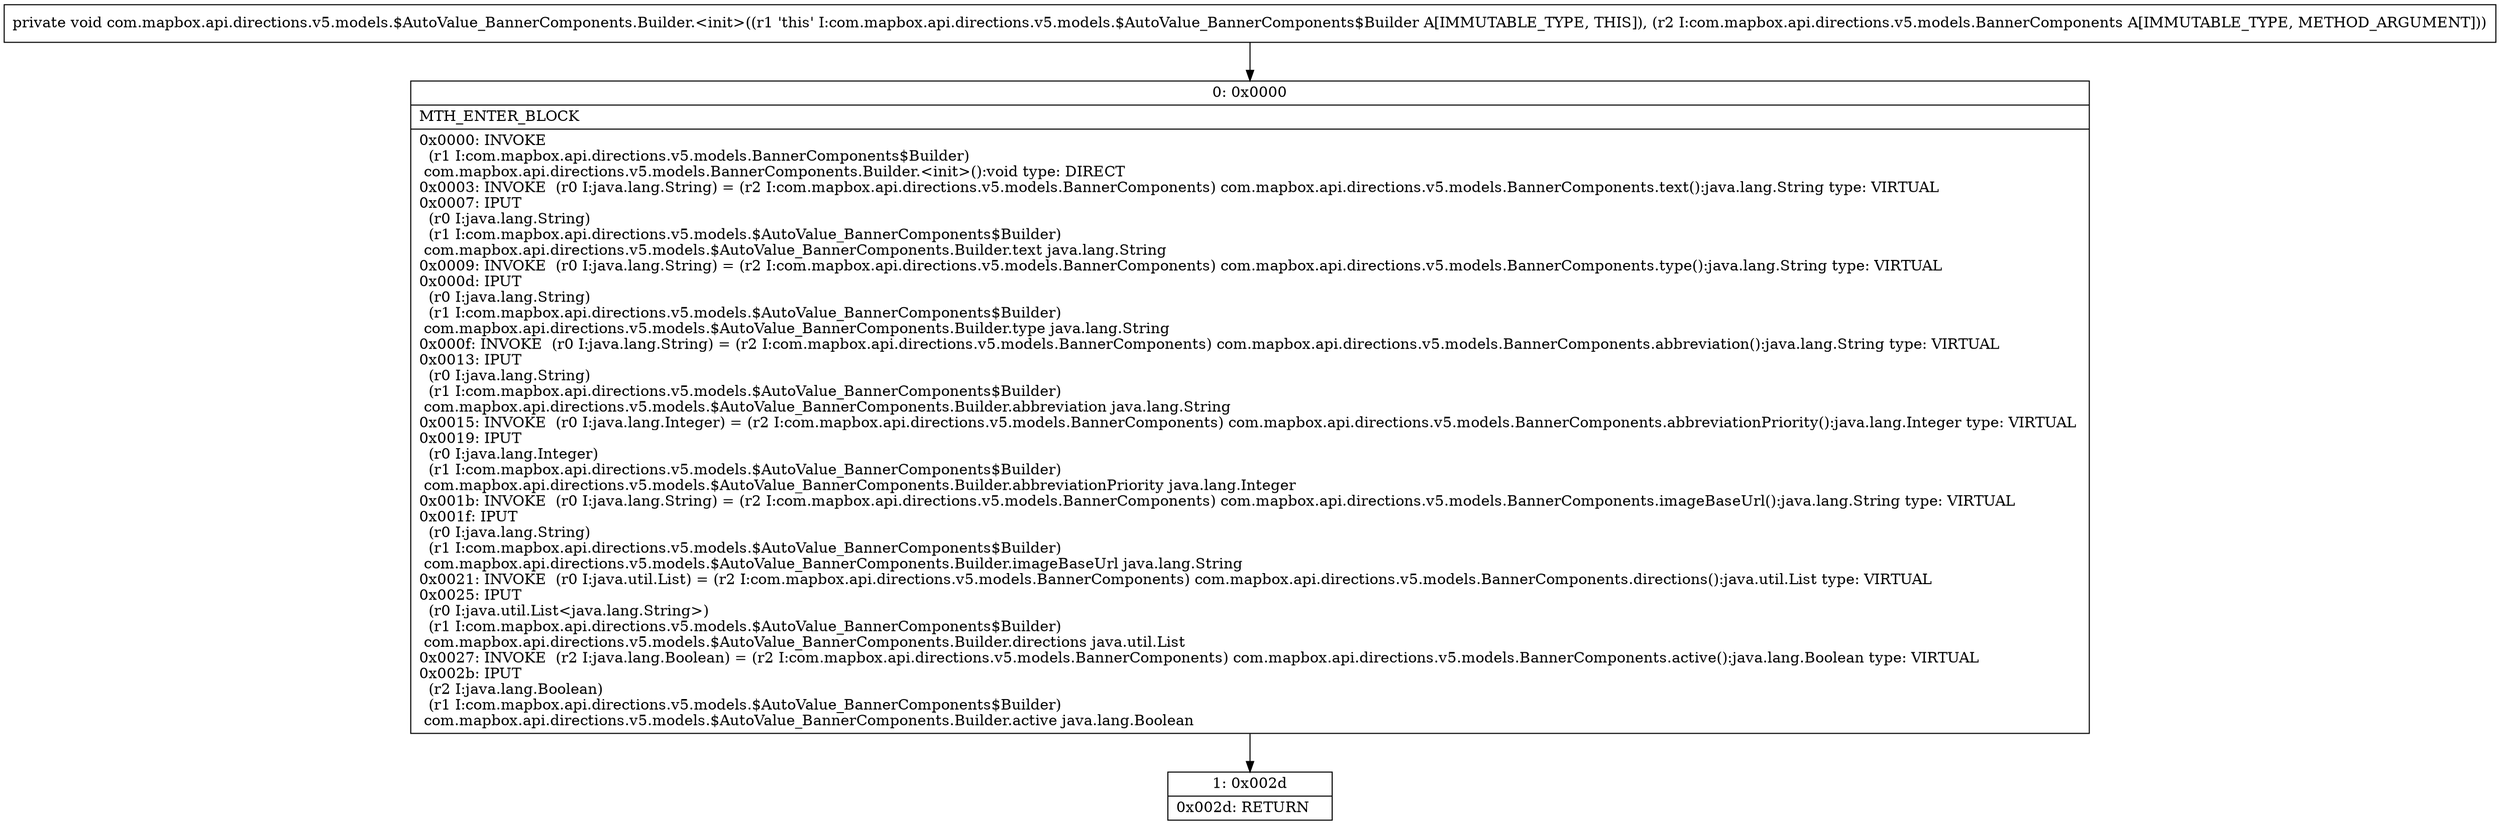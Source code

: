 digraph "CFG forcom.mapbox.api.directions.v5.models.$AutoValue_BannerComponents.Builder.\<init\>(Lcom\/mapbox\/api\/directions\/v5\/models\/BannerComponents;)V" {
Node_0 [shape=record,label="{0\:\ 0x0000|MTH_ENTER_BLOCK\l|0x0000: INVOKE  \l  (r1 I:com.mapbox.api.directions.v5.models.BannerComponents$Builder)\l com.mapbox.api.directions.v5.models.BannerComponents.Builder.\<init\>():void type: DIRECT \l0x0003: INVOKE  (r0 I:java.lang.String) = (r2 I:com.mapbox.api.directions.v5.models.BannerComponents) com.mapbox.api.directions.v5.models.BannerComponents.text():java.lang.String type: VIRTUAL \l0x0007: IPUT  \l  (r0 I:java.lang.String)\l  (r1 I:com.mapbox.api.directions.v5.models.$AutoValue_BannerComponents$Builder)\l com.mapbox.api.directions.v5.models.$AutoValue_BannerComponents.Builder.text java.lang.String \l0x0009: INVOKE  (r0 I:java.lang.String) = (r2 I:com.mapbox.api.directions.v5.models.BannerComponents) com.mapbox.api.directions.v5.models.BannerComponents.type():java.lang.String type: VIRTUAL \l0x000d: IPUT  \l  (r0 I:java.lang.String)\l  (r1 I:com.mapbox.api.directions.v5.models.$AutoValue_BannerComponents$Builder)\l com.mapbox.api.directions.v5.models.$AutoValue_BannerComponents.Builder.type java.lang.String \l0x000f: INVOKE  (r0 I:java.lang.String) = (r2 I:com.mapbox.api.directions.v5.models.BannerComponents) com.mapbox.api.directions.v5.models.BannerComponents.abbreviation():java.lang.String type: VIRTUAL \l0x0013: IPUT  \l  (r0 I:java.lang.String)\l  (r1 I:com.mapbox.api.directions.v5.models.$AutoValue_BannerComponents$Builder)\l com.mapbox.api.directions.v5.models.$AutoValue_BannerComponents.Builder.abbreviation java.lang.String \l0x0015: INVOKE  (r0 I:java.lang.Integer) = (r2 I:com.mapbox.api.directions.v5.models.BannerComponents) com.mapbox.api.directions.v5.models.BannerComponents.abbreviationPriority():java.lang.Integer type: VIRTUAL \l0x0019: IPUT  \l  (r0 I:java.lang.Integer)\l  (r1 I:com.mapbox.api.directions.v5.models.$AutoValue_BannerComponents$Builder)\l com.mapbox.api.directions.v5.models.$AutoValue_BannerComponents.Builder.abbreviationPriority java.lang.Integer \l0x001b: INVOKE  (r0 I:java.lang.String) = (r2 I:com.mapbox.api.directions.v5.models.BannerComponents) com.mapbox.api.directions.v5.models.BannerComponents.imageBaseUrl():java.lang.String type: VIRTUAL \l0x001f: IPUT  \l  (r0 I:java.lang.String)\l  (r1 I:com.mapbox.api.directions.v5.models.$AutoValue_BannerComponents$Builder)\l com.mapbox.api.directions.v5.models.$AutoValue_BannerComponents.Builder.imageBaseUrl java.lang.String \l0x0021: INVOKE  (r0 I:java.util.List) = (r2 I:com.mapbox.api.directions.v5.models.BannerComponents) com.mapbox.api.directions.v5.models.BannerComponents.directions():java.util.List type: VIRTUAL \l0x0025: IPUT  \l  (r0 I:java.util.List\<java.lang.String\>)\l  (r1 I:com.mapbox.api.directions.v5.models.$AutoValue_BannerComponents$Builder)\l com.mapbox.api.directions.v5.models.$AutoValue_BannerComponents.Builder.directions java.util.List \l0x0027: INVOKE  (r2 I:java.lang.Boolean) = (r2 I:com.mapbox.api.directions.v5.models.BannerComponents) com.mapbox.api.directions.v5.models.BannerComponents.active():java.lang.Boolean type: VIRTUAL \l0x002b: IPUT  \l  (r2 I:java.lang.Boolean)\l  (r1 I:com.mapbox.api.directions.v5.models.$AutoValue_BannerComponents$Builder)\l com.mapbox.api.directions.v5.models.$AutoValue_BannerComponents.Builder.active java.lang.Boolean \l}"];
Node_1 [shape=record,label="{1\:\ 0x002d|0x002d: RETURN   \l}"];
MethodNode[shape=record,label="{private void com.mapbox.api.directions.v5.models.$AutoValue_BannerComponents.Builder.\<init\>((r1 'this' I:com.mapbox.api.directions.v5.models.$AutoValue_BannerComponents$Builder A[IMMUTABLE_TYPE, THIS]), (r2 I:com.mapbox.api.directions.v5.models.BannerComponents A[IMMUTABLE_TYPE, METHOD_ARGUMENT])) }"];
MethodNode -> Node_0;
Node_0 -> Node_1;
}

